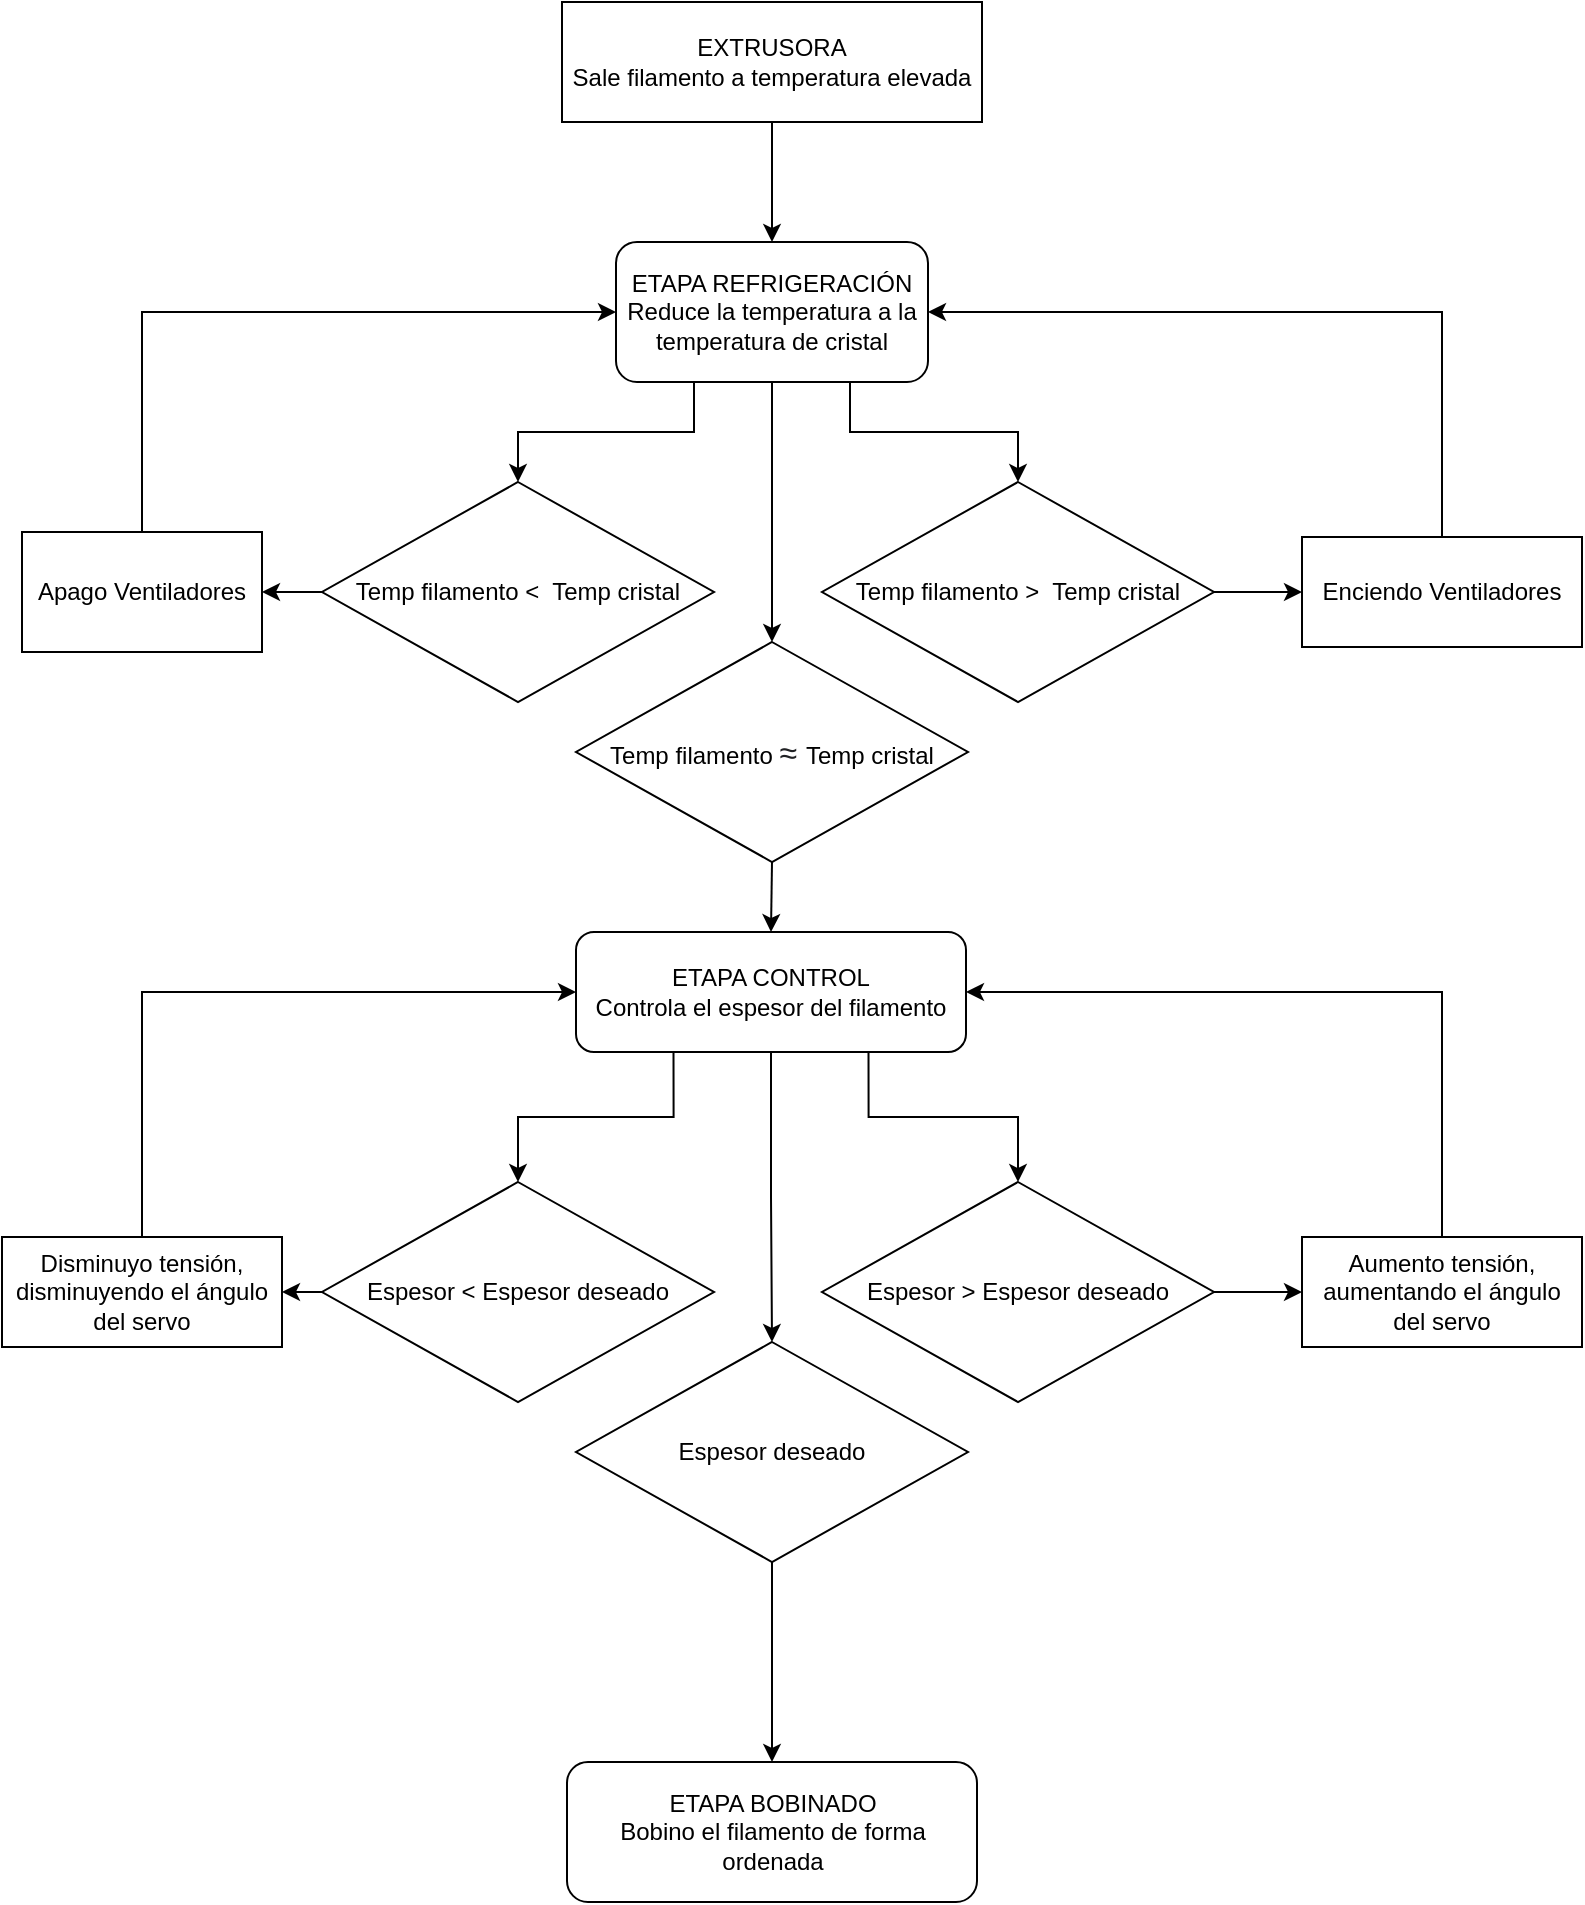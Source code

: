 <mxfile version="20.5.2" type="device"><diagram id="xSd44GF_niP71BvN075p" name="Página-1"><mxGraphModel dx="1695" dy="482" grid="1" gridSize="10" guides="1" tooltips="1" connect="1" arrows="1" fold="1" page="1" pageScale="1" pageWidth="827" pageHeight="1169" math="0" shadow="0"><root><mxCell id="0"/><mxCell id="1" parent="0"/><mxCell id="sE-Rc6VmStpgkm45RyiR-19" style="edgeStyle=orthogonalEdgeStyle;rounded=0;orthogonalLoop=1;jettySize=auto;html=1;exitX=0.5;exitY=1;exitDx=0;exitDy=0;" edge="1" parent="1" source="sE-Rc6VmStpgkm45RyiR-1" target="sE-Rc6VmStpgkm45RyiR-2"><mxGeometry relative="1" as="geometry"/></mxCell><mxCell id="sE-Rc6VmStpgkm45RyiR-1" value="EXTRUSORA&lt;br&gt;Sale filamento a temperatura elevada" style="rounded=0;whiteSpace=wrap;html=1;" vertex="1" parent="1"><mxGeometry x="240" y="90" width="210" height="60" as="geometry"/></mxCell><mxCell id="sE-Rc6VmStpgkm45RyiR-10" style="edgeStyle=orthogonalEdgeStyle;rounded=0;orthogonalLoop=1;jettySize=auto;html=1;exitX=0.5;exitY=1;exitDx=0;exitDy=0;entryX=0.5;entryY=0;entryDx=0;entryDy=0;" edge="1" parent="1" source="sE-Rc6VmStpgkm45RyiR-2" target="sE-Rc6VmStpgkm45RyiR-6"><mxGeometry relative="1" as="geometry"/></mxCell><mxCell id="sE-Rc6VmStpgkm45RyiR-11" style="edgeStyle=orthogonalEdgeStyle;rounded=0;orthogonalLoop=1;jettySize=auto;html=1;exitX=0.25;exitY=1;exitDx=0;exitDy=0;" edge="1" parent="1" source="sE-Rc6VmStpgkm45RyiR-2" target="sE-Rc6VmStpgkm45RyiR-5"><mxGeometry relative="1" as="geometry"/></mxCell><mxCell id="sE-Rc6VmStpgkm45RyiR-12" style="edgeStyle=orthogonalEdgeStyle;rounded=0;orthogonalLoop=1;jettySize=auto;html=1;exitX=0.75;exitY=1;exitDx=0;exitDy=0;entryX=0.5;entryY=0;entryDx=0;entryDy=0;" edge="1" parent="1" source="sE-Rc6VmStpgkm45RyiR-2" target="sE-Rc6VmStpgkm45RyiR-4"><mxGeometry relative="1" as="geometry"/></mxCell><mxCell id="sE-Rc6VmStpgkm45RyiR-2" value="ETAPA REFRIGERACIÓN&lt;br&gt;Reduce la temperatura a la temperatura de cristal" style="rounded=1;whiteSpace=wrap;html=1;" vertex="1" parent="1"><mxGeometry x="267" y="210" width="156" height="70" as="geometry"/></mxCell><mxCell id="sE-Rc6VmStpgkm45RyiR-14" style="edgeStyle=orthogonalEdgeStyle;rounded=0;orthogonalLoop=1;jettySize=auto;html=1;exitX=1;exitY=0.5;exitDx=0;exitDy=0;entryX=0;entryY=0.5;entryDx=0;entryDy=0;" edge="1" parent="1" source="sE-Rc6VmStpgkm45RyiR-4" target="sE-Rc6VmStpgkm45RyiR-13"><mxGeometry relative="1" as="geometry"/></mxCell><mxCell id="sE-Rc6VmStpgkm45RyiR-4" value="Temp filamento &amp;gt;&amp;nbsp; Temp cristal" style="rhombus;whiteSpace=wrap;html=1;" vertex="1" parent="1"><mxGeometry x="370" y="330" width="196" height="110" as="geometry"/></mxCell><mxCell id="sE-Rc6VmStpgkm45RyiR-16" style="edgeStyle=orthogonalEdgeStyle;rounded=0;orthogonalLoop=1;jettySize=auto;html=1;exitX=0;exitY=0.5;exitDx=0;exitDy=0;" edge="1" parent="1" source="sE-Rc6VmStpgkm45RyiR-5" target="sE-Rc6VmStpgkm45RyiR-15"><mxGeometry relative="1" as="geometry"/></mxCell><mxCell id="sE-Rc6VmStpgkm45RyiR-5" value="Temp filamento &amp;lt;&amp;nbsp; Temp cristal" style="rhombus;whiteSpace=wrap;html=1;" vertex="1" parent="1"><mxGeometry x="120" y="330" width="196" height="110" as="geometry"/></mxCell><mxCell id="sE-Rc6VmStpgkm45RyiR-9" style="edgeStyle=orthogonalEdgeStyle;rounded=0;orthogonalLoop=1;jettySize=auto;html=1;exitX=0.5;exitY=1;exitDx=0;exitDy=0;entryX=0.5;entryY=0;entryDx=0;entryDy=0;" edge="1" parent="1" source="sE-Rc6VmStpgkm45RyiR-6" target="sE-Rc6VmStpgkm45RyiR-8"><mxGeometry relative="1" as="geometry"/></mxCell><mxCell id="sE-Rc6VmStpgkm45RyiR-6" value="Temp filamento&amp;nbsp;&lt;span style=&quot;color: rgb(32, 33, 36); font-family: arial, sans-serif; font-size: 16px; text-align: left; background-color: rgb(255, 255, 255);&quot;&gt;≈&amp;nbsp;&lt;/span&gt;Temp cristal" style="rhombus;whiteSpace=wrap;html=1;" vertex="1" parent="1"><mxGeometry x="247" y="410" width="196" height="110" as="geometry"/></mxCell><mxCell id="sE-Rc6VmStpgkm45RyiR-25" style="edgeStyle=orthogonalEdgeStyle;rounded=0;orthogonalLoop=1;jettySize=auto;html=1;exitX=0.5;exitY=1;exitDx=0;exitDy=0;" edge="1" parent="1" source="sE-Rc6VmStpgkm45RyiR-8" target="sE-Rc6VmStpgkm45RyiR-21"><mxGeometry relative="1" as="geometry"/></mxCell><mxCell id="sE-Rc6VmStpgkm45RyiR-28" style="edgeStyle=orthogonalEdgeStyle;rounded=0;orthogonalLoop=1;jettySize=auto;html=1;exitX=0.25;exitY=1;exitDx=0;exitDy=0;entryX=0.5;entryY=0;entryDx=0;entryDy=0;" edge="1" parent="1" source="sE-Rc6VmStpgkm45RyiR-8" target="sE-Rc6VmStpgkm45RyiR-24"><mxGeometry relative="1" as="geometry"/></mxCell><mxCell id="sE-Rc6VmStpgkm45RyiR-29" style="edgeStyle=orthogonalEdgeStyle;rounded=0;orthogonalLoop=1;jettySize=auto;html=1;exitX=0.75;exitY=1;exitDx=0;exitDy=0;entryX=0.5;entryY=0;entryDx=0;entryDy=0;" edge="1" parent="1" source="sE-Rc6VmStpgkm45RyiR-8" target="sE-Rc6VmStpgkm45RyiR-22"><mxGeometry relative="1" as="geometry"/></mxCell><mxCell id="sE-Rc6VmStpgkm45RyiR-8" value="ETAPA CONTROL&lt;br&gt;Controla el espesor del filamento" style="rounded=1;whiteSpace=wrap;html=1;" vertex="1" parent="1"><mxGeometry x="247" y="555" width="195" height="60" as="geometry"/></mxCell><mxCell id="sE-Rc6VmStpgkm45RyiR-17" style="edgeStyle=orthogonalEdgeStyle;rounded=0;orthogonalLoop=1;jettySize=auto;html=1;exitX=0.5;exitY=0;exitDx=0;exitDy=0;entryX=1;entryY=0.5;entryDx=0;entryDy=0;" edge="1" parent="1" source="sE-Rc6VmStpgkm45RyiR-13" target="sE-Rc6VmStpgkm45RyiR-2"><mxGeometry relative="1" as="geometry"/></mxCell><mxCell id="sE-Rc6VmStpgkm45RyiR-13" value="Enciendo Ventiladores" style="rounded=0;whiteSpace=wrap;html=1;" vertex="1" parent="1"><mxGeometry x="610" y="357.5" width="140" height="55" as="geometry"/></mxCell><mxCell id="sE-Rc6VmStpgkm45RyiR-18" style="edgeStyle=orthogonalEdgeStyle;rounded=0;orthogonalLoop=1;jettySize=auto;html=1;exitX=0.5;exitY=0;exitDx=0;exitDy=0;entryX=0;entryY=0.5;entryDx=0;entryDy=0;" edge="1" parent="1" source="sE-Rc6VmStpgkm45RyiR-15" target="sE-Rc6VmStpgkm45RyiR-2"><mxGeometry relative="1" as="geometry"/></mxCell><mxCell id="sE-Rc6VmStpgkm45RyiR-15" value="Apago Ventiladores" style="rounded=0;whiteSpace=wrap;html=1;" vertex="1" parent="1"><mxGeometry x="-30" y="355" width="120" height="60" as="geometry"/></mxCell><mxCell id="sE-Rc6VmStpgkm45RyiR-34" style="edgeStyle=orthogonalEdgeStyle;rounded=0;orthogonalLoop=1;jettySize=auto;html=1;exitX=0.5;exitY=1;exitDx=0;exitDy=0;" edge="1" parent="1" source="sE-Rc6VmStpgkm45RyiR-21" target="sE-Rc6VmStpgkm45RyiR-33"><mxGeometry relative="1" as="geometry"/></mxCell><mxCell id="sE-Rc6VmStpgkm45RyiR-21" value="Espesor deseado" style="rhombus;whiteSpace=wrap;html=1;" vertex="1" parent="1"><mxGeometry x="247" y="760" width="196" height="110" as="geometry"/></mxCell><mxCell id="sE-Rc6VmStpgkm45RyiR-36" style="edgeStyle=orthogonalEdgeStyle;rounded=0;orthogonalLoop=1;jettySize=auto;html=1;exitX=1;exitY=0.5;exitDx=0;exitDy=0;entryX=0;entryY=0.5;entryDx=0;entryDy=0;" edge="1" parent="1" source="sE-Rc6VmStpgkm45RyiR-22" target="sE-Rc6VmStpgkm45RyiR-30"><mxGeometry relative="1" as="geometry"/></mxCell><mxCell id="sE-Rc6VmStpgkm45RyiR-22" value="Espesor &amp;gt; Espesor deseado" style="rhombus;whiteSpace=wrap;html=1;" vertex="1" parent="1"><mxGeometry x="370" y="680" width="196" height="110" as="geometry"/></mxCell><mxCell id="sE-Rc6VmStpgkm45RyiR-35" style="edgeStyle=orthogonalEdgeStyle;rounded=0;orthogonalLoop=1;jettySize=auto;html=1;exitX=0;exitY=0.5;exitDx=0;exitDy=0;entryX=1;entryY=0.5;entryDx=0;entryDy=0;" edge="1" parent="1" source="sE-Rc6VmStpgkm45RyiR-24" target="sE-Rc6VmStpgkm45RyiR-31"><mxGeometry relative="1" as="geometry"/></mxCell><mxCell id="sE-Rc6VmStpgkm45RyiR-24" value="Espesor &amp;lt; Espesor deseado" style="rhombus;whiteSpace=wrap;html=1;" vertex="1" parent="1"><mxGeometry x="120" y="680" width="196" height="110" as="geometry"/></mxCell><mxCell id="sE-Rc6VmStpgkm45RyiR-38" style="edgeStyle=orthogonalEdgeStyle;rounded=0;orthogonalLoop=1;jettySize=auto;html=1;exitX=0.5;exitY=0;exitDx=0;exitDy=0;entryX=1;entryY=0.5;entryDx=0;entryDy=0;" edge="1" parent="1" source="sE-Rc6VmStpgkm45RyiR-30" target="sE-Rc6VmStpgkm45RyiR-8"><mxGeometry relative="1" as="geometry"/></mxCell><mxCell id="sE-Rc6VmStpgkm45RyiR-30" value="Aumento tensión, aumentando el ángulo del servo" style="rounded=0;whiteSpace=wrap;html=1;" vertex="1" parent="1"><mxGeometry x="610" y="707.5" width="140" height="55" as="geometry"/></mxCell><mxCell id="sE-Rc6VmStpgkm45RyiR-37" style="edgeStyle=orthogonalEdgeStyle;rounded=0;orthogonalLoop=1;jettySize=auto;html=1;exitX=0.5;exitY=0;exitDx=0;exitDy=0;entryX=0;entryY=0.5;entryDx=0;entryDy=0;" edge="1" parent="1" source="sE-Rc6VmStpgkm45RyiR-31" target="sE-Rc6VmStpgkm45RyiR-8"><mxGeometry relative="1" as="geometry"/></mxCell><mxCell id="sE-Rc6VmStpgkm45RyiR-31" value="Disminuyo tensión, disminuyendo el ángulo del servo" style="rounded=0;whiteSpace=wrap;html=1;" vertex="1" parent="1"><mxGeometry x="-40" y="707.5" width="140" height="55" as="geometry"/></mxCell><mxCell id="sE-Rc6VmStpgkm45RyiR-33" value="ETAPA BOBINADO&lt;br&gt;Bobino el filamento de forma ordenada" style="rounded=1;whiteSpace=wrap;html=1;" vertex="1" parent="1"><mxGeometry x="242.5" y="970" width="205" height="70" as="geometry"/></mxCell></root></mxGraphModel></diagram></mxfile>